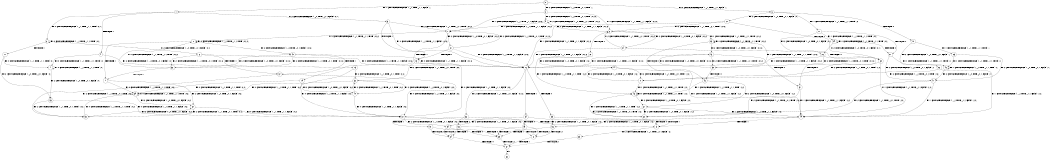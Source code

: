 digraph BCG {
size = "7, 10.5";
center = TRUE;
node [shape = circle];
0 [peripheries = 2];
0 -> 1 [label = "EX !1 !ATOMIC_EXCH_BRANCH (1, +1, TRUE, +1, 1, FALSE) !::"];
0 -> 2 [label = "EX !2 !ATOMIC_EXCH_BRANCH (1, +0, TRUE, +0, 1, TRUE) !::"];
0 -> 3 [label = "EX !0 !ATOMIC_EXCH_BRANCH (1, +1, TRUE, +1, 1, FALSE) !::"];
1 -> 4 [label = "TERMINATE !1"];
1 -> 5 [label = "EX !2 !ATOMIC_EXCH_BRANCH (1, +0, TRUE, +0, 1, FALSE) !:0:1:"];
1 -> 6 [label = "EX !0 !ATOMIC_EXCH_BRANCH (1, +1, TRUE, +1, 1, TRUE) !:0:1:"];
2 -> 7 [label = "EX !1 !ATOMIC_EXCH_BRANCH (1, +1, TRUE, +1, 1, FALSE) !:0:1:2:"];
2 -> 8 [label = "EX !0 !ATOMIC_EXCH_BRANCH (1, +1, TRUE, +1, 1, FALSE) !:0:1:2:"];
2 -> 9 [label = "EX !2 !ATOMIC_EXCH_BRANCH (1, +0, TRUE, +0, 1, TRUE) !:0:1:2:"];
3 -> 10 [label = "TERMINATE !0"];
3 -> 11 [label = "EX !1 !ATOMIC_EXCH_BRANCH (1, +1, TRUE, +1, 1, TRUE) !:0:"];
3 -> 12 [label = "EX !2 !ATOMIC_EXCH_BRANCH (1, +0, TRUE, +0, 1, FALSE) !:0:"];
4 -> 13 [label = "EX !2 !ATOMIC_EXCH_BRANCH (1, +0, TRUE, +0, 1, FALSE) !:0:"];
4 -> 14 [label = "EX !0 !ATOMIC_EXCH_BRANCH (1, +1, TRUE, +1, 1, TRUE) !:0:"];
5 -> 15 [label = "TERMINATE !1"];
5 -> 16 [label = "EX !0 !ATOMIC_EXCH_BRANCH (1, +1, TRUE, +1, 1, FALSE) !:0:1:2:"];
5 -> 7 [label = "EX !2 !ATOMIC_EXCH_BRANCH (1, +1, TRUE, +0, 1, TRUE) !:0:1:2:"];
6 -> 17 [label = "TERMINATE !1"];
6 -> 18 [label = "EX !2 !ATOMIC_EXCH_BRANCH (1, +0, TRUE, +0, 1, FALSE) !:0:1:"];
6 -> 6 [label = "EX !0 !ATOMIC_EXCH_BRANCH (1, +1, TRUE, +1, 1, TRUE) !:0:1:"];
7 -> 19 [label = "TERMINATE !1"];
7 -> 20 [label = "EX !0 !ATOMIC_EXCH_BRANCH (1, +1, TRUE, +1, 1, TRUE) !:0:1:2:"];
7 -> 21 [label = "EX !2 !ATOMIC_EXCH_BRANCH (1, +0, TRUE, +0, 1, FALSE) !:0:1:2:"];
8 -> 22 [label = "TERMINATE !0"];
8 -> 23 [label = "EX !1 !ATOMIC_EXCH_BRANCH (1, +1, TRUE, +1, 1, TRUE) !:0:1:2:"];
8 -> 24 [label = "EX !2 !ATOMIC_EXCH_BRANCH (1, +0, TRUE, +0, 1, FALSE) !:0:1:2:"];
9 -> 7 [label = "EX !1 !ATOMIC_EXCH_BRANCH (1, +1, TRUE, +1, 1, FALSE) !:0:1:2:"];
9 -> 8 [label = "EX !0 !ATOMIC_EXCH_BRANCH (1, +1, TRUE, +1, 1, FALSE) !:0:1:2:"];
9 -> 9 [label = "EX !2 !ATOMIC_EXCH_BRANCH (1, +0, TRUE, +0, 1, TRUE) !:0:1:2:"];
10 -> 25 [label = "EX !1 !ATOMIC_EXCH_BRANCH (1, +1, TRUE, +1, 1, TRUE) !::"];
10 -> 26 [label = "EX !2 !ATOMIC_EXCH_BRANCH (1, +0, TRUE, +0, 1, FALSE) !::"];
11 -> 27 [label = "TERMINATE !0"];
11 -> 28 [label = "EX !2 !ATOMIC_EXCH_BRANCH (1, +0, TRUE, +0, 1, FALSE) !:0:1:"];
11 -> 29 [label = "EX !1 !ATOMIC_EXCH_BRANCH (1, +1, TRUE, +1, 1, TRUE) !:0:1:"];
12 -> 30 [label = "TERMINATE !0"];
12 -> 16 [label = "EX !1 !ATOMIC_EXCH_BRANCH (1, +1, TRUE, +1, 1, FALSE) !:0:1:2:"];
12 -> 8 [label = "EX !2 !ATOMIC_EXCH_BRANCH (1, +1, TRUE, +0, 1, TRUE) !:0:1:2:"];
13 -> 31 [label = "EX !0 !ATOMIC_EXCH_BRANCH (1, +1, TRUE, +1, 1, FALSE) !:0:2:"];
13 -> 32 [label = "EX !2 !ATOMIC_EXCH_BRANCH (1, +1, TRUE, +0, 1, TRUE) !:0:2:"];
14 -> 33 [label = "EX !2 !ATOMIC_EXCH_BRANCH (1, +0, TRUE, +0, 1, FALSE) !:0:"];
14 -> 14 [label = "EX !0 !ATOMIC_EXCH_BRANCH (1, +1, TRUE, +1, 1, TRUE) !:0:"];
15 -> 31 [label = "EX !0 !ATOMIC_EXCH_BRANCH (1, +1, TRUE, +1, 1, FALSE) !:0:2:"];
15 -> 32 [label = "EX !2 !ATOMIC_EXCH_BRANCH (1, +1, TRUE, +0, 1, TRUE) !:0:2:"];
16 -> 34 [label = "TERMINATE !1"];
16 -> 35 [label = "TERMINATE !0"];
16 -> 36 [label = "EX !2 !ATOMIC_EXCH_BRANCH (1, +1, TRUE, +0, 1, FALSE) !:0:1:2:"];
17 -> 33 [label = "EX !2 !ATOMIC_EXCH_BRANCH (1, +0, TRUE, +0, 1, FALSE) !:0:"];
17 -> 14 [label = "EX !0 !ATOMIC_EXCH_BRANCH (1, +1, TRUE, +1, 1, TRUE) !:0:"];
18 -> 37 [label = "TERMINATE !1"];
18 -> 38 [label = "EX !2 !ATOMIC_EXCH_BRANCH (1, +1, TRUE, +0, 1, TRUE) !:0:1:2:"];
18 -> 16 [label = "EX !0 !ATOMIC_EXCH_BRANCH (1, +1, TRUE, +1, 1, FALSE) !:0:1:2:"];
19 -> 39 [label = "EX !0 !ATOMIC_EXCH_BRANCH (1, +1, TRUE, +1, 1, TRUE) !:0:2:"];
19 -> 40 [label = "EX !2 !ATOMIC_EXCH_BRANCH (1, +0, TRUE, +0, 1, FALSE) !:0:2:"];
20 -> 41 [label = "TERMINATE !1"];
20 -> 42 [label = "EX !2 !ATOMIC_EXCH_BRANCH (1, +0, TRUE, +0, 1, FALSE) !:0:1:2:"];
20 -> 20 [label = "EX !0 !ATOMIC_EXCH_BRANCH (1, +1, TRUE, +1, 1, TRUE) !:0:1:2:"];
21 -> 15 [label = "TERMINATE !1"];
21 -> 16 [label = "EX !0 !ATOMIC_EXCH_BRANCH (1, +1, TRUE, +1, 1, FALSE) !:0:1:2:"];
21 -> 7 [label = "EX !2 !ATOMIC_EXCH_BRANCH (1, +1, TRUE, +0, 1, TRUE) !:0:1:2:"];
22 -> 43 [label = "EX !1 !ATOMIC_EXCH_BRANCH (1, +1, TRUE, +1, 1, TRUE) !:1:2:"];
22 -> 44 [label = "EX !2 !ATOMIC_EXCH_BRANCH (1, +0, TRUE, +0, 1, FALSE) !:1:2:"];
23 -> 45 [label = "TERMINATE !0"];
23 -> 46 [label = "EX !2 !ATOMIC_EXCH_BRANCH (1, +0, TRUE, +0, 1, FALSE) !:0:1:2:"];
23 -> 23 [label = "EX !1 !ATOMIC_EXCH_BRANCH (1, +1, TRUE, +1, 1, TRUE) !:0:1:2:"];
24 -> 30 [label = "TERMINATE !0"];
24 -> 16 [label = "EX !1 !ATOMIC_EXCH_BRANCH (1, +1, TRUE, +1, 1, FALSE) !:0:1:2:"];
24 -> 8 [label = "EX !2 !ATOMIC_EXCH_BRANCH (1, +1, TRUE, +0, 1, TRUE) !:0:1:2:"];
25 -> 47 [label = "EX !2 !ATOMIC_EXCH_BRANCH (1, +0, TRUE, +0, 1, FALSE) !:1:"];
25 -> 48 [label = "EX !1 !ATOMIC_EXCH_BRANCH (1, +1, TRUE, +1, 1, TRUE) !:1:"];
26 -> 49 [label = "EX !1 !ATOMIC_EXCH_BRANCH (1, +1, TRUE, +1, 1, FALSE) !:1:2:"];
26 -> 50 [label = "EX !2 !ATOMIC_EXCH_BRANCH (1, +1, TRUE, +0, 1, TRUE) !:1:2:"];
27 -> 47 [label = "EX !2 !ATOMIC_EXCH_BRANCH (1, +0, TRUE, +0, 1, FALSE) !:1:"];
27 -> 48 [label = "EX !1 !ATOMIC_EXCH_BRANCH (1, +1, TRUE, +1, 1, TRUE) !:1:"];
28 -> 51 [label = "TERMINATE !0"];
28 -> 52 [label = "EX !2 !ATOMIC_EXCH_BRANCH (1, +1, TRUE, +0, 1, TRUE) !:0:1:2:"];
28 -> 16 [label = "EX !1 !ATOMIC_EXCH_BRANCH (1, +1, TRUE, +1, 1, FALSE) !:0:1:2:"];
29 -> 27 [label = "TERMINATE !0"];
29 -> 28 [label = "EX !2 !ATOMIC_EXCH_BRANCH (1, +0, TRUE, +0, 1, FALSE) !:0:1:"];
29 -> 29 [label = "EX !1 !ATOMIC_EXCH_BRANCH (1, +1, TRUE, +1, 1, TRUE) !:0:1:"];
30 -> 49 [label = "EX !1 !ATOMIC_EXCH_BRANCH (1, +1, TRUE, +1, 1, FALSE) !:1:2:"];
30 -> 50 [label = "EX !2 !ATOMIC_EXCH_BRANCH (1, +1, TRUE, +0, 1, TRUE) !:1:2:"];
31 -> 53 [label = "TERMINATE !0"];
31 -> 54 [label = "EX !2 !ATOMIC_EXCH_BRANCH (1, +1, TRUE, +0, 1, FALSE) !:0:2:"];
32 -> 39 [label = "EX !0 !ATOMIC_EXCH_BRANCH (1, +1, TRUE, +1, 1, TRUE) !:0:2:"];
32 -> 40 [label = "EX !2 !ATOMIC_EXCH_BRANCH (1, +0, TRUE, +0, 1, FALSE) !:0:2:"];
33 -> 55 [label = "EX !2 !ATOMIC_EXCH_BRANCH (1, +1, TRUE, +0, 1, TRUE) !:0:2:"];
33 -> 31 [label = "EX !0 !ATOMIC_EXCH_BRANCH (1, +1, TRUE, +1, 1, FALSE) !:0:2:"];
34 -> 53 [label = "TERMINATE !0"];
34 -> 54 [label = "EX !2 !ATOMIC_EXCH_BRANCH (1, +1, TRUE, +0, 1, FALSE) !:0:2:"];
35 -> 53 [label = "TERMINATE !1"];
35 -> 56 [label = "EX !2 !ATOMIC_EXCH_BRANCH (1, +1, TRUE, +0, 1, FALSE) !:1:2:"];
36 -> 57 [label = "TERMINATE !1"];
36 -> 58 [label = "TERMINATE !2"];
36 -> 59 [label = "TERMINATE !0"];
37 -> 55 [label = "EX !2 !ATOMIC_EXCH_BRANCH (1, +1, TRUE, +0, 1, TRUE) !:0:2:"];
37 -> 31 [label = "EX !0 !ATOMIC_EXCH_BRANCH (1, +1, TRUE, +1, 1, FALSE) !:0:2:"];
38 -> 41 [label = "TERMINATE !1"];
38 -> 42 [label = "EX !2 !ATOMIC_EXCH_BRANCH (1, +0, TRUE, +0, 1, FALSE) !:0:1:2:"];
38 -> 20 [label = "EX !0 !ATOMIC_EXCH_BRANCH (1, +1, TRUE, +1, 1, TRUE) !:0:1:2:"];
39 -> 60 [label = "EX !2 !ATOMIC_EXCH_BRANCH (1, +0, TRUE, +0, 1, FALSE) !:0:2:"];
39 -> 39 [label = "EX !0 !ATOMIC_EXCH_BRANCH (1, +1, TRUE, +1, 1, TRUE) !:0:2:"];
40 -> 31 [label = "EX !0 !ATOMIC_EXCH_BRANCH (1, +1, TRUE, +1, 1, FALSE) !:0:2:"];
40 -> 32 [label = "EX !2 !ATOMIC_EXCH_BRANCH (1, +1, TRUE, +0, 1, TRUE) !:0:2:"];
41 -> 60 [label = "EX !2 !ATOMIC_EXCH_BRANCH (1, +0, TRUE, +0, 1, FALSE) !:0:2:"];
41 -> 39 [label = "EX !0 !ATOMIC_EXCH_BRANCH (1, +1, TRUE, +1, 1, TRUE) !:0:2:"];
42 -> 37 [label = "TERMINATE !1"];
42 -> 38 [label = "EX !2 !ATOMIC_EXCH_BRANCH (1, +1, TRUE, +0, 1, TRUE) !:0:1:2:"];
42 -> 16 [label = "EX !0 !ATOMIC_EXCH_BRANCH (1, +1, TRUE, +1, 1, FALSE) !:0:1:2:"];
43 -> 61 [label = "EX !2 !ATOMIC_EXCH_BRANCH (1, +0, TRUE, +0, 1, FALSE) !:1:2:"];
43 -> 43 [label = "EX !1 !ATOMIC_EXCH_BRANCH (1, +1, TRUE, +1, 1, TRUE) !:1:2:"];
44 -> 49 [label = "EX !1 !ATOMIC_EXCH_BRANCH (1, +1, TRUE, +1, 1, FALSE) !:1:2:"];
44 -> 50 [label = "EX !2 !ATOMIC_EXCH_BRANCH (1, +1, TRUE, +0, 1, TRUE) !:1:2:"];
45 -> 61 [label = "EX !2 !ATOMIC_EXCH_BRANCH (1, +0, TRUE, +0, 1, FALSE) !:1:2:"];
45 -> 43 [label = "EX !1 !ATOMIC_EXCH_BRANCH (1, +1, TRUE, +1, 1, TRUE) !:1:2:"];
46 -> 51 [label = "TERMINATE !0"];
46 -> 52 [label = "EX !2 !ATOMIC_EXCH_BRANCH (1, +1, TRUE, +0, 1, TRUE) !:0:1:2:"];
46 -> 16 [label = "EX !1 !ATOMIC_EXCH_BRANCH (1, +1, TRUE, +1, 1, FALSE) !:0:1:2:"];
47 -> 62 [label = "EX !2 !ATOMIC_EXCH_BRANCH (1, +1, TRUE, +0, 1, TRUE) !:1:2:"];
47 -> 49 [label = "EX !1 !ATOMIC_EXCH_BRANCH (1, +1, TRUE, +1, 1, FALSE) !:1:2:"];
48 -> 47 [label = "EX !2 !ATOMIC_EXCH_BRANCH (1, +0, TRUE, +0, 1, FALSE) !:1:"];
48 -> 48 [label = "EX !1 !ATOMIC_EXCH_BRANCH (1, +1, TRUE, +1, 1, TRUE) !:1:"];
49 -> 53 [label = "TERMINATE !1"];
49 -> 56 [label = "EX !2 !ATOMIC_EXCH_BRANCH (1, +1, TRUE, +0, 1, FALSE) !:1:2:"];
50 -> 43 [label = "EX !1 !ATOMIC_EXCH_BRANCH (1, +1, TRUE, +1, 1, TRUE) !:1:2:"];
50 -> 44 [label = "EX !2 !ATOMIC_EXCH_BRANCH (1, +0, TRUE, +0, 1, FALSE) !:1:2:"];
51 -> 62 [label = "EX !2 !ATOMIC_EXCH_BRANCH (1, +1, TRUE, +0, 1, TRUE) !:1:2:"];
51 -> 49 [label = "EX !1 !ATOMIC_EXCH_BRANCH (1, +1, TRUE, +1, 1, FALSE) !:1:2:"];
52 -> 45 [label = "TERMINATE !0"];
52 -> 46 [label = "EX !2 !ATOMIC_EXCH_BRANCH (1, +0, TRUE, +0, 1, FALSE) !:0:1:2:"];
52 -> 23 [label = "EX !1 !ATOMIC_EXCH_BRANCH (1, +1, TRUE, +1, 1, TRUE) !:0:1:2:"];
53 -> 63 [label = "EX !2 !ATOMIC_EXCH_BRANCH (1, +1, TRUE, +0, 1, FALSE) !:2:"];
54 -> 64 [label = "TERMINATE !2"];
54 -> 65 [label = "TERMINATE !0"];
55 -> 60 [label = "EX !2 !ATOMIC_EXCH_BRANCH (1, +0, TRUE, +0, 1, FALSE) !:0:2:"];
55 -> 39 [label = "EX !0 !ATOMIC_EXCH_BRANCH (1, +1, TRUE, +1, 1, TRUE) !:0:2:"];
56 -> 65 [label = "TERMINATE !1"];
56 -> 66 [label = "TERMINATE !2"];
57 -> 64 [label = "TERMINATE !2"];
57 -> 65 [label = "TERMINATE !0"];
58 -> 64 [label = "TERMINATE !1"];
58 -> 66 [label = "TERMINATE !0"];
59 -> 65 [label = "TERMINATE !1"];
59 -> 66 [label = "TERMINATE !2"];
60 -> 55 [label = "EX !2 !ATOMIC_EXCH_BRANCH (1, +1, TRUE, +0, 1, TRUE) !:0:2:"];
60 -> 31 [label = "EX !0 !ATOMIC_EXCH_BRANCH (1, +1, TRUE, +1, 1, FALSE) !:0:2:"];
61 -> 62 [label = "EX !2 !ATOMIC_EXCH_BRANCH (1, +1, TRUE, +0, 1, TRUE) !:1:2:"];
61 -> 49 [label = "EX !1 !ATOMIC_EXCH_BRANCH (1, +1, TRUE, +1, 1, FALSE) !:1:2:"];
62 -> 61 [label = "EX !2 !ATOMIC_EXCH_BRANCH (1, +0, TRUE, +0, 1, FALSE) !:1:2:"];
62 -> 43 [label = "EX !1 !ATOMIC_EXCH_BRANCH (1, +1, TRUE, +1, 1, TRUE) !:1:2:"];
63 -> 67 [label = "TERMINATE !2"];
64 -> 67 [label = "TERMINATE !0"];
65 -> 67 [label = "TERMINATE !2"];
66 -> 67 [label = "TERMINATE !1"];
67 -> 68 [label = "exit"];
}

